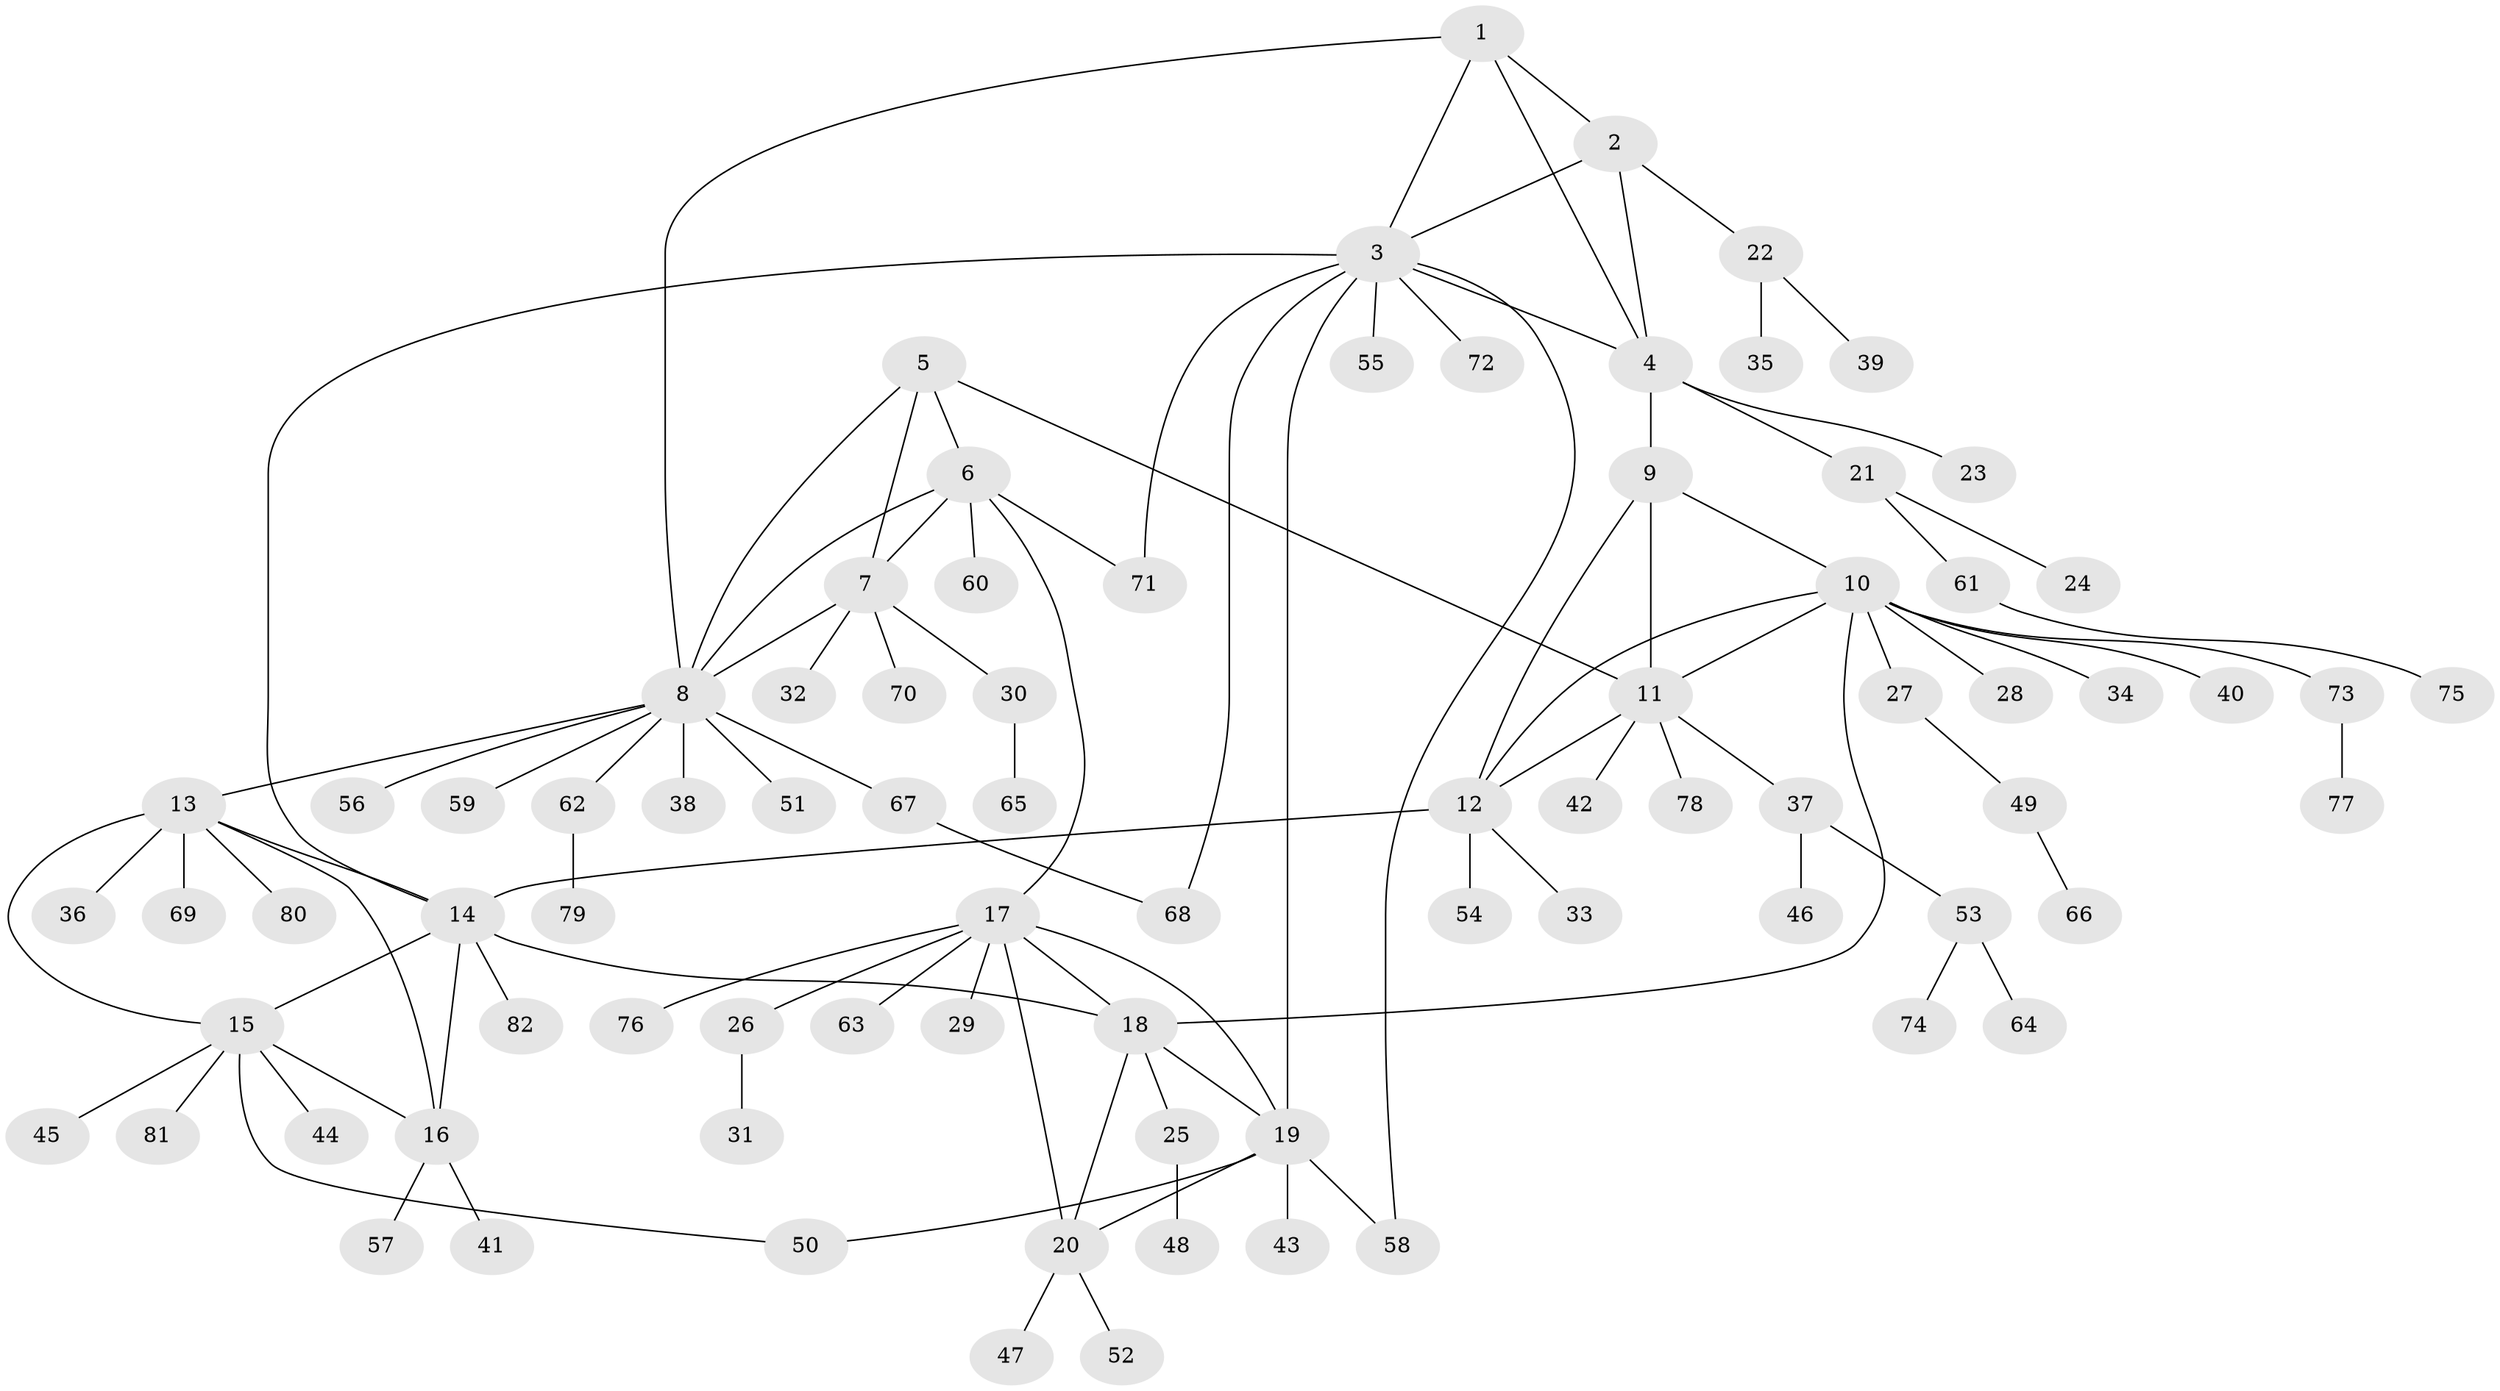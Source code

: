 // Generated by graph-tools (version 1.1) at 2025/37/03/09/25 02:37:23]
// undirected, 82 vertices, 106 edges
graph export_dot {
graph [start="1"]
  node [color=gray90,style=filled];
  1;
  2;
  3;
  4;
  5;
  6;
  7;
  8;
  9;
  10;
  11;
  12;
  13;
  14;
  15;
  16;
  17;
  18;
  19;
  20;
  21;
  22;
  23;
  24;
  25;
  26;
  27;
  28;
  29;
  30;
  31;
  32;
  33;
  34;
  35;
  36;
  37;
  38;
  39;
  40;
  41;
  42;
  43;
  44;
  45;
  46;
  47;
  48;
  49;
  50;
  51;
  52;
  53;
  54;
  55;
  56;
  57;
  58;
  59;
  60;
  61;
  62;
  63;
  64;
  65;
  66;
  67;
  68;
  69;
  70;
  71;
  72;
  73;
  74;
  75;
  76;
  77;
  78;
  79;
  80;
  81;
  82;
  1 -- 2;
  1 -- 3;
  1 -- 4;
  1 -- 8;
  2 -- 3;
  2 -- 4;
  2 -- 22;
  3 -- 4;
  3 -- 14;
  3 -- 19;
  3 -- 55;
  3 -- 58;
  3 -- 68;
  3 -- 71;
  3 -- 72;
  4 -- 9;
  4 -- 21;
  4 -- 23;
  5 -- 6;
  5 -- 7;
  5 -- 8;
  5 -- 11;
  6 -- 7;
  6 -- 8;
  6 -- 17;
  6 -- 60;
  6 -- 71;
  7 -- 8;
  7 -- 30;
  7 -- 32;
  7 -- 70;
  8 -- 13;
  8 -- 38;
  8 -- 51;
  8 -- 56;
  8 -- 59;
  8 -- 62;
  8 -- 67;
  9 -- 10;
  9 -- 11;
  9 -- 12;
  10 -- 11;
  10 -- 12;
  10 -- 18;
  10 -- 27;
  10 -- 28;
  10 -- 34;
  10 -- 40;
  10 -- 73;
  11 -- 12;
  11 -- 37;
  11 -- 42;
  11 -- 78;
  12 -- 14;
  12 -- 33;
  12 -- 54;
  13 -- 14;
  13 -- 15;
  13 -- 16;
  13 -- 36;
  13 -- 69;
  13 -- 80;
  14 -- 15;
  14 -- 16;
  14 -- 18;
  14 -- 82;
  15 -- 16;
  15 -- 44;
  15 -- 45;
  15 -- 50;
  15 -- 81;
  16 -- 41;
  16 -- 57;
  17 -- 18;
  17 -- 19;
  17 -- 20;
  17 -- 26;
  17 -- 29;
  17 -- 63;
  17 -- 76;
  18 -- 19;
  18 -- 20;
  18 -- 25;
  19 -- 20;
  19 -- 43;
  19 -- 50;
  19 -- 58;
  20 -- 47;
  20 -- 52;
  21 -- 24;
  21 -- 61;
  22 -- 35;
  22 -- 39;
  25 -- 48;
  26 -- 31;
  27 -- 49;
  30 -- 65;
  37 -- 46;
  37 -- 53;
  49 -- 66;
  53 -- 64;
  53 -- 74;
  61 -- 75;
  62 -- 79;
  67 -- 68;
  73 -- 77;
}

